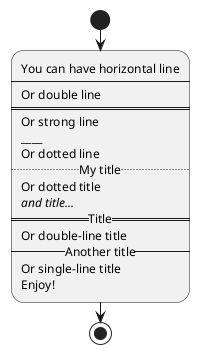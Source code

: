 @startuml
start
:You can have horizontal line
----
Or double line
====
Or strong line
____
Or dotted line
..My title..
Or dotted title
//and title... //
==Title==
Or double-line title
--Another title--
Or single-line title
Enjoy!;
stop
@enduml

